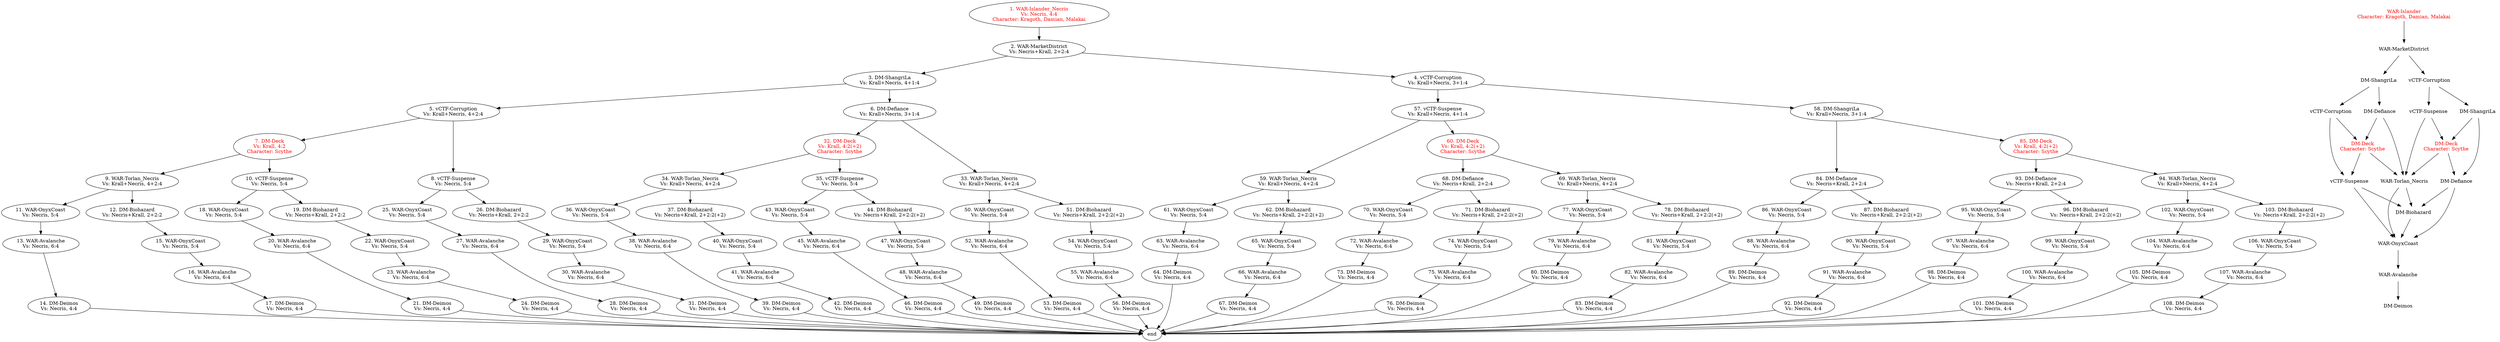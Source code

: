 digraph act4 {
    map1 [label="1. WAR-Islander_Necris\nVs: Necris, 4:4\nCharacter: Kragoth, Damian, Malakai", fontcolor="red"]
    map1 -> map2
    
    map2 [label="2. WAR-MarketDistrict\nVs: Necris+Krall, 2+2:4"]
    map2 -> {map3 map4}
    
    map3 [label="3. DM-ShangriLa\nVs: Krall+Necris, 4+1:4"]
    map3 -> {map5 map6}
    
    map5 [label="5. vCTF-Corruption\nVs: Krall+Necris, 4+2:4"]
    map5 -> {map7 map8}
    
    map7 [label="7. DM-Deck\nVs: Krall, 4:2\nCharacter: Scythe", fontcolor="red"]
    map7 -> {map9 map10}
    
    map9 [label="9. WAR-Torlan_Necris\nVs: Krall+Necris, 4+2:4"]
    map9 -> {map11 map12}
    
    map11 [label="11. WAR-OnyxCoast\nVs: Necris, 5:4"]
    map11 -> map13
    
    map13 [label="13. WAR-Avalanche\nVs: Necris, 6:4"]
    map13 -> map14
    
    map14 [label="14. DM-Deimos\nVs: Necris, 4:4"]
    map14 -> end
    
    map12 [label="12. DM-Biohazard\nVs: Necris+Krall, 2+2:2"]
    map12 -> map15
    
    map15 [label="15. WAR-OnyxCoast\nVs: Necris, 5:4"]
    map15 -> map16
    
    map16 [label="16. WAR-Avalanche\nVs: Necris, 6:4"]
    map16 -> map17 

    map17 [label="17. DM-Deimos\nVs: Necris, 4:4"]
    map17 -> end
    
    map10 [label="10. vCTF-Suspense\nVs: Necris, 5:4"]
    map10 -> {map18 map19}
    
    map18 [label="18. WAR-OnyxCoast\nVs: Necris, 5:4"]
    map18 -> map20
    
    map20 [label="20. WAR-Avalanche\nVs: Necris, 6:4"]
    map20 -> map21

    map21 [label="21. DM-Deimos\nVs: Necris, 4:4"]
    map21 -> end
    
    map19 [label="19. DM-Biohazard\nVs: Necris+Krall, 2+2:2"]
    map19 -> map22
    
    map22 [label="22. WAR-OnyxCoast\nVs: Necris, 5:4"]
    map22 -> map23
    
    map23 [label="23. WAR-Avalanche\nVs: Necris, 6:4"]
    map23 -> map24

    map24 [label="24. DM-Deimos\nVs: Necris, 4:4"]
    map24 -> end
    
    map8 [label="8. vCTF-Suspense\nVs: Necris, 5:4"]
    map8 -> {map25 map26}
    
    map25 [label="25. WAR-OnyxCoast\nVs: Necris, 5:4"]
    map25 -> map27

    map27 [label="27. WAR-Avalanche\nVs: Necris, 6:4"]    
    map27 -> map28
    
    map28 [label="28. DM-Deimos\nVs: Necris, 4:4"]
    map28 -> end

    map26 [label="26. DM-Biohazard\nVs: Necris+Krall, 2+2:2"]
    map26 -> map29
    
    map29 [label="29. WAR-OnyxCoast\nVs: Necris, 5:4"]
    map29 -> map30
    
    map30 [label="30. WAR-Avalanche\nVs: Necris, 6:4"]    
    map30 -> map31
    
    map31 [label="31. DM-Deimos\nVs: Necris, 4:4"]
    map31 -> end
    
    map6 [label="6. DM-Defiance\nVs: Krall+Necris, 3+1:4"]
    map6 -> {map32 map33}
    
    map32 [label="32. DM-Deck\nVs: Krall, 4:2(+2)\nCharacter: Scythe", fontcolor="red"]
    map32 -> {map34 map35}
    
    map34 [label="34. WAR-Torlan_Necris\nVs: Krall+Necris, 4+2:4"]
    map34 -> {map36 map37}
    
    map36 [label="36. WAR-OnyxCoast\nVs: Necris, 5:4"]
    map36 -> map38
    
    map38 [label="38. WAR-Avalanche\nVs: Necris, 6:4"]
    map38 -> map39
    
    map39 [label="39. DM-Deimos\nVs: Necris, 4:4"]
    map39 -> end
    
    map37 [label="37. DM-Biohazard\nVs: Necris+Krall, 2+2:2(+2)"]
    map37 -> map40 
    
    map40 [label="40. WAR-OnyxCoast\nVs: Necris, 5:4"]
    map40 -> map41
    
    map41 [label="41. WAR-Avalanche\nVs: Necris, 6:4"]
    map41 -> map42
    
    map42 [label="42. DM-Deimos\nVs: Necris, 4:4"]
    map42 -> end
    
    map35 [label="35. vCTF-Suspense\nVs: Necris, 5:4"]
    map35 -> {map43 map44}
    
    map43 [label="43. WAR-OnyxCoast\nVs: Necris, 5:4"]
    map43 -> map45
    
    map45 [label="45. WAR-Avalanche\nVs: Necris, 6:4"]
    map45 -> map46
    
    map46 [label="46. DM-Deimos\nVs: Necris, 4:4"]
    map46 -> end
    
    map44 [label="44. DM-Biohazard\nVs: Necris+Krall, 2+2:2(+2)"]
    map44 -> map47
    
    map47 [label="47. WAR-OnyxCoast\nVs: Necris, 5:4"]
    map47 -> map48
    
    map48 [label="48. WAR-Avalanche\nVs: Necris, 6:4"]
    map48 -> map49
    
    map49 [label="49. DM-Deimos\nVs: Necris, 4:4"]
    map49 -> end
    
    map33 [label="33. WAR-Torlan_Necris\nVs: Krall+Necris, 4+2:4"]
    map33 -> {map50 map51}
    
    map50 [label="50. WAR-OnyxCoast\nVs: Necris, 5:4"]
    map50 -> map52
    
    map52 [label="52. WAR-Avalanche\nVs: Necris, 6:4"]
    map52 -> map53
    
    map53 [label="53. DM-Deimos\nVs: Necris, 4:4"]
    map53 -> end
    
    map51 [label="51. DM-Biohazard\nVs: Necris+Krall, 2+2:2(+2)"]
    map51 -> map54

    map54 [label="54. WAR-OnyxCoast\nVs: Necris, 5:4"]
    map54 -> map55
    
    map55 [label="55. WAR-Avalanche\nVs: Necris, 6:4"]
    map55 -> map56
    
    map56 [label="56. DM-Deimos\nVs: Necris, 4:4"]
    map56 -> end
    
    map4 [label="4. vCTF-Corruption\nVs: Krall+Necris, 3+1:4"]
    map4 -> {map57 map58}

    map57 [label="57. vCTF-Suspense\nVs: Krall+Necris, 4+1:4"]
    map57 -> {map59 map60}
    
    map59 [label="59. WAR-Torlan_Necris\nVs: Krall+Necris, 4+2:4"]
    map59 -> {map61 map62}
    
    map61 [label="61. WAR-OnyxCoast\nVs: Necris, 5:4"]
    map61 -> map63
    
    map63 [label="63. WAR-Avalanche\nVs: Necris, 6:4"]
    map63 -> map64
    
    map64 [label="64. DM-Deimos\nVs: Necris, 4:4"]
    map64 -> end
    
    map62 [label="62. DM-Biohazard\nVs: Necris+Krall, 2+2:2(+2)"]
    map62 -> map65
    
    map65 [label="65. WAR-OnyxCoast\nVs: Necris, 5:4"]
    map65 -> map66
    
    map66 [label="66. WAR-Avalanche\nVs: Necris, 6:4"]
    map66 -> map67
    
    map67 [label="67. DM-Deimos\nVs: Necris, 4:4"]
    map67 -> end
    
    map60 [label="60. DM-Deck\nVs: Krall, 4:2(+2)\nCharacter: Scythe", fontcolor="red"]
    map60 -> {map68 map69}
    
    map68 [label="68. DM-Defiance\nVs: Necris+Krall, 2+2:4"]
    map68 -> {map70 map71}
    
    map70 [label="70. WAR-OnyxCoast\nVs: Necris, 5:4"]
    map70 -> map72
    
    map72 [label="72. WAR-Avalanche\nVs: Necris, 6:4"]
    map72 -> map73
    
    map73 [label="73. DM-Deimos\nVs: Necris, 4:4"]
    map73 -> end
    
    map71 [label="71. DM-Biohazard\nVs: Necris+Krall, 2+2:2(+2)"]
    map71 -> map74
    
    map74 [label="74. WAR-OnyxCoast\nVs: Necris, 5:4"]
    map74 -> map75
    
    map75 [label="75. WAR-Avalanche\nVs: Necris, 6:4"]
    map75 -> map76
    
    map76 [label="76. DM-Deimos\nVs: Necris, 4:4"]
    map76 -> end
    
    map69 [label="69. WAR-Torlan_Necris\nVs: Krall+Necris, 4+2:4"]
    map69 -> {map77 map78}
    
    map77 [label="77. WAR-OnyxCoast\nVs: Necris, 5:4"]
    map77 -> map79
    
    map79 [label="79. WAR-Avalanche\nVs: Necris, 6:4"]
    map79 -> map80
    
    map80 [label="80. DM-Deimos\nVs: Necris, 4:4"]
    map80 -> end
    
    map78 [label="78. DM-Biohazard\nVs: Necris+Krall, 2+2:2(+2)"]
    map78 -> map81
    
    map81 [label="81. WAR-OnyxCoast\nVs: Necris, 5:4"]
    map81 -> map82
    
    map82 [label="82. WAR-Avalanche\nVs: Necris, 6:4"]
    map82 -> map83
    
    map83 [label="83. DM-Deimos\nVs: Necris, 4:4"]
    map83 -> end

    map58 [label="58. DM-ShangriLa\nVs: Krall+Necris, 3+1:4"]
    map58 -> {map84 map85}

    map84 [label="84. DM-Defiance\nVs: Necris+Krall, 2+2:4"]
    map84 -> {map86 map87}
    
    map86 [label="86. WAR-OnyxCoast\nVs: Necris, 5:4"]
    map86 -> map88
    
    map88 [label="88. WAR-Avalanche\nVs: Necris, 6:4"]
    map88 -> map89
    
    map89 [label="89. DM-Deimos\nVs: Necris, 4:4"]
    map89 -> end
    
    map87 [label="87. DM-Biohazard\nVs: Necris+Krall, 2+2:2(+2)"]
    map87 -> map90
    
    map90 [label="90. WAR-OnyxCoast\nVs: Necris, 5:4"]
    map90 -> map91
    
    map91 [label="91. WAR-Avalanche\nVs: Necris, 6:4"]
    map91 -> map92
    
    map92 [label="92. DM-Deimos\nVs: Necris, 4:4"]
    map92 -> end
    
    map85 [label="85. DM-Deck\nVs: Krall, 4:2(+2)\nCharacter: Scythe", fontcolor="red"]
    map85 -> {map93 map94}
    
    map93 [label="93. DM-Defiance\nVs: Necris+Krall, 2+2:4"]
    map93 -> {map95 map96}
    
    map95 [label="95. WAR-OnyxCoast\nVs: Necris, 5:4"]
    map95 -> map97
    
    map97 [label="97. WAR-Avalanche\nVs: Necris, 6:4"]
    map97 -> map98
    
    map98 [label="98. DM-Deimos\nVs: Necris, 4:4"]
    map98 -> end
    
    map96 [label="96. DM-Biohazard\nVs: Necris+Krall, 2+2:2(+2)"]
    map96 -> map99
    
    map99 [label="99. WAR-OnyxCoast\nVs: Necris, 5:4"]
    map99 -> map100
    
    map100 [label="100. WAR-Avalanche\nVs: Necris, 6:4"]
    map100 -> map101
    
    map101 [label="101. DM-Deimos\nVs: Necris, 4:4"]
    map101 -> end
    
    map94 [label="94. WAR-Torlan_Necris\nVs: Krall+Necris, 4+2:4"]
    map94 -> {map102 map103}
    
    map102 [label="102. WAR-OnyxCoast\nVs: Necris, 5:4"]
    map102 -> map104
    
    map104 [label="104. WAR-Avalanche\nVs: Necris, 6:4"]
    map104 -> map105
    
    map105 [label="105. DM-Deimos\nVs: Necris, 4:4"]
    map105 -> end
    
    map103 [label="103. DM-Biohazard\nVs: Necris+Krall, 2+2:2(+2)"]
    map103 -> map106
    
    map106 [label="106. WAR-OnyxCoast\nVs: Necris, 5:4"]
    map106 -> map107
    
    map107 [label="107. WAR-Avalanche\nVs: Necris, 6:4"]
    map107 -> map108
    
    map108 [label="108. DM-Deimos\nVs: Necris, 4:4"]
    map108 -> end

    node [shape=none]

    islander [label="WAR-Islander\nCharacter: Kragoth, Damian, Malakai", fontcolor="red"]
    islander -> marketDistrict

    marketDistrict [label="WAR-MarketDistrict"]
    marketDistrict -> {route41 route42}
    
    route41 [label="DM-ShangriLa"]
    route41 -> {route411 route412}
    
    route411 [label="vCTF-Corruption"]
    route411 -> {deckToTorlanSuspence tailSuspense}
    
    deckToTorlanSuspence [label="DM-Deck\nCharacter: Scythe", fontcolor="red"]
    deckToTorlanSuspence -> {tailTorlanNecris tailSuspense}

    deckToDefianceTorlan [label="DM-Deck\nCharacter: Scythe", fontcolor="red"]
    deckToDefianceTorlan -> {tailDefiance tailTorlanNecris}
    
    tailTorlanNecris [label="WAR-Torlan_Necris"]
    tailTorlanNecris -> {onyxcoast biohazard}
    
    tailSuspense [label="vCTF-Suspense"]
    tailSuspense -> {onyxcoast biohazard}
    
    tailDefiance [label="DM-Defiance"]
    tailDefiance -> {onyxcoast biohazard}
    
    route412 [label="DM-Defiance"]
    route412 -> {deckToTorlanSuspence tailTorlanNecris}
    
    route42 [label="vCTF-Corruption"]
    route42 -> {route421 route422}
    
    route421 [label="vCTF-Suspense"]
    route421 -> {tailTorlanNecris deckToDefianceTorlan}
    
    route422 [label="DM-ShangriLa"]
    route422 -> {tailDefiance deckToDefianceTorlan}
    
    biohazard [label="DM-Biohazard"]
    biohazard -> onyxcoast
    
    onyxcoast [label="WAR-OnyxCoast"]
    onyxcoast -> avalanche
    
    avalanche [label="WAR-Avalanche"]
    avalanche -> deimos
    
    deimos [label="DM-Deimos"]
}